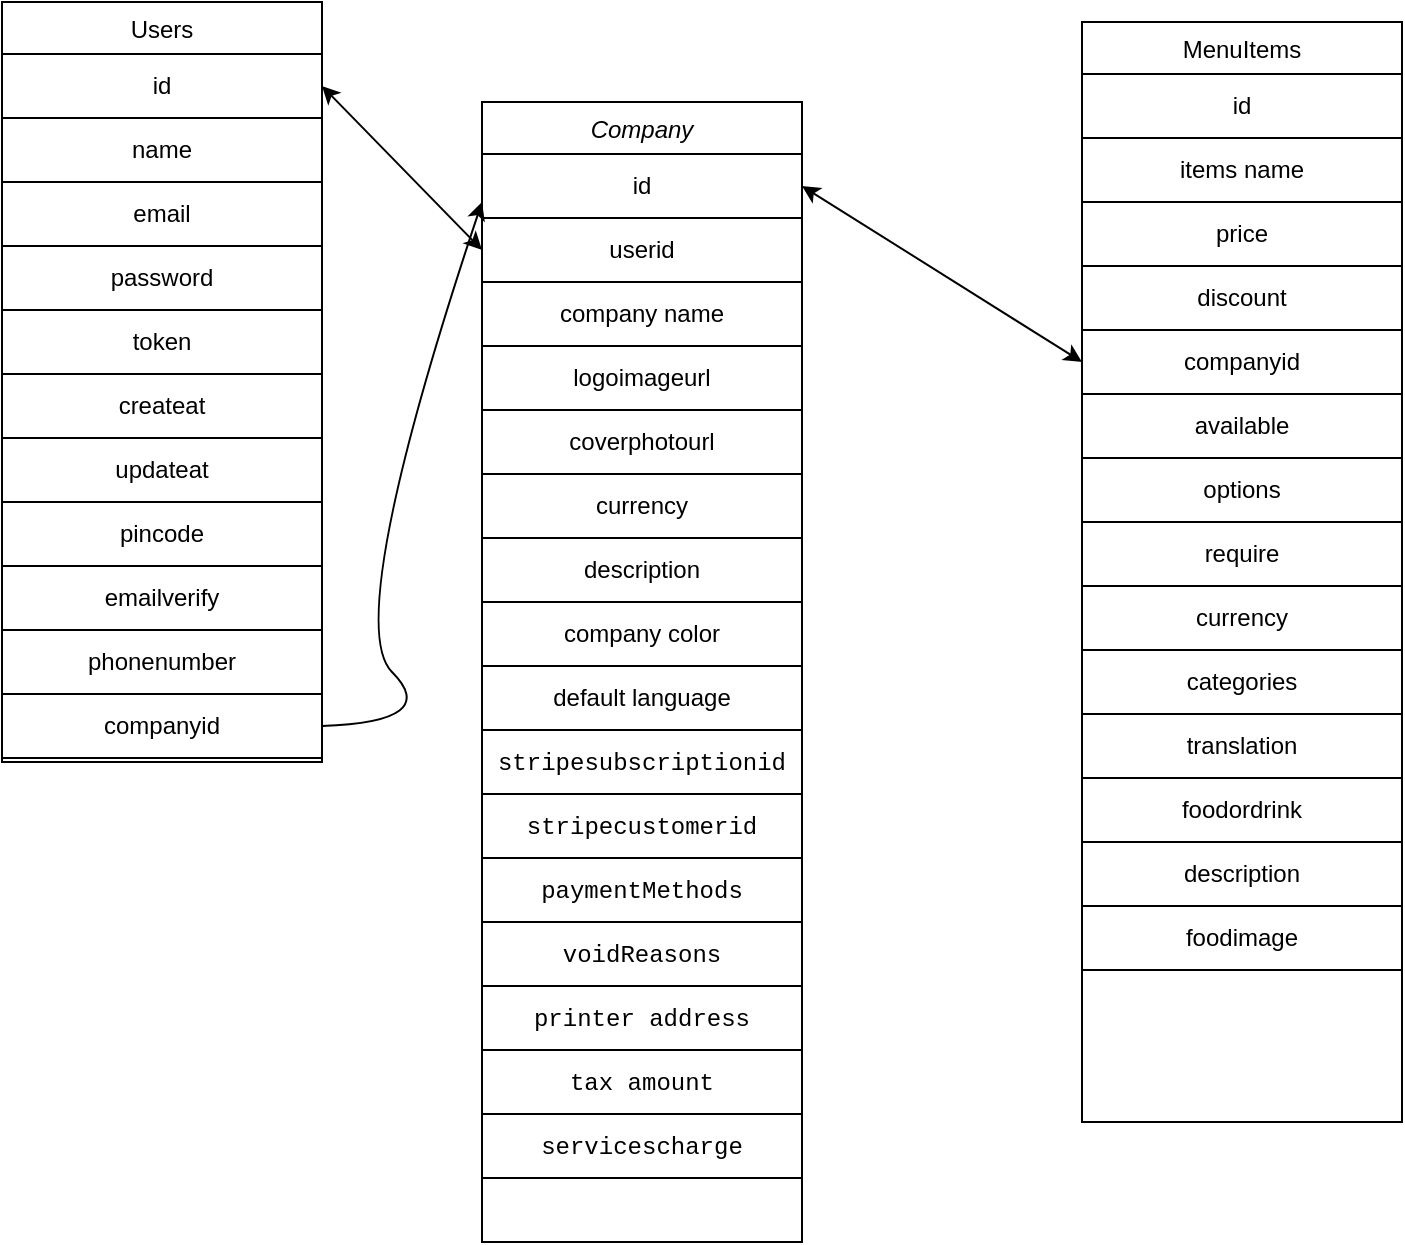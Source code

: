 <mxfile version="22.0.4" type="github">
  <diagram id="C5RBs43oDa-KdzZeNtuy" name="Page-1">
    <mxGraphModel dx="1434" dy="921" grid="1" gridSize="10" guides="1" tooltips="1" connect="1" arrows="1" fold="1" page="1" pageScale="1" pageWidth="850" pageHeight="1100" math="0" shadow="0">
      <root>
        <mxCell id="WIyWlLk6GJQsqaUBKTNV-0" />
        <mxCell id="WIyWlLk6GJQsqaUBKTNV-1" parent="WIyWlLk6GJQsqaUBKTNV-0" />
        <mxCell id="zkfFHV4jXpPFQw0GAbJ--0" value="Company" style="swimlane;fontStyle=2;align=center;verticalAlign=top;childLayout=stackLayout;horizontal=1;startSize=26;horizontalStack=0;resizeParent=1;resizeLast=0;collapsible=1;marginBottom=0;rounded=0;shadow=0;strokeWidth=1;" parent="WIyWlLk6GJQsqaUBKTNV-1" vertex="1">
          <mxGeometry x="270" y="70" width="160" height="570" as="geometry">
            <mxRectangle x="230" y="140" width="160" height="26" as="alternateBounds" />
          </mxGeometry>
        </mxCell>
        <mxCell id="h0ppuAmfMS2VEDfeeIu_-18" value="id" style="rounded=0;whiteSpace=wrap;html=1;gradientColor=none;fillColor=none;" vertex="1" parent="zkfFHV4jXpPFQw0GAbJ--0">
          <mxGeometry y="26" width="160" height="32" as="geometry" />
        </mxCell>
        <mxCell id="h0ppuAmfMS2VEDfeeIu_-19" value="userid" style="rounded=0;whiteSpace=wrap;html=1;gradientColor=none;fillColor=none;" vertex="1" parent="zkfFHV4jXpPFQw0GAbJ--0">
          <mxGeometry y="58" width="160" height="32" as="geometry" />
        </mxCell>
        <mxCell id="h0ppuAmfMS2VEDfeeIu_-20" value="company name" style="rounded=0;whiteSpace=wrap;html=1;gradientColor=none;fillColor=none;" vertex="1" parent="zkfFHV4jXpPFQw0GAbJ--0">
          <mxGeometry y="90" width="160" height="32" as="geometry" />
        </mxCell>
        <mxCell id="h0ppuAmfMS2VEDfeeIu_-22" value="logoimageurl&lt;br&gt;" style="rounded=0;whiteSpace=wrap;html=1;gradientColor=none;fillColor=none;" vertex="1" parent="zkfFHV4jXpPFQw0GAbJ--0">
          <mxGeometry y="122" width="160" height="32" as="geometry" />
        </mxCell>
        <mxCell id="h0ppuAmfMS2VEDfeeIu_-21" value="coverphotourl" style="rounded=0;whiteSpace=wrap;html=1;gradientColor=none;fillColor=none;" vertex="1" parent="zkfFHV4jXpPFQw0GAbJ--0">
          <mxGeometry y="154" width="160" height="32" as="geometry" />
        </mxCell>
        <mxCell id="h0ppuAmfMS2VEDfeeIu_-23" value="currency" style="rounded=0;whiteSpace=wrap;html=1;gradientColor=none;fillColor=none;" vertex="1" parent="zkfFHV4jXpPFQw0GAbJ--0">
          <mxGeometry y="186" width="160" height="32" as="geometry" />
        </mxCell>
        <mxCell id="h0ppuAmfMS2VEDfeeIu_-24" value="description" style="rounded=0;whiteSpace=wrap;html=1;gradientColor=none;fillColor=none;" vertex="1" parent="zkfFHV4jXpPFQw0GAbJ--0">
          <mxGeometry y="218" width="160" height="32" as="geometry" />
        </mxCell>
        <mxCell id="h0ppuAmfMS2VEDfeeIu_-25" value="company color" style="rounded=0;whiteSpace=wrap;html=1;gradientColor=none;fillColor=none;" vertex="1" parent="zkfFHV4jXpPFQw0GAbJ--0">
          <mxGeometry y="250" width="160" height="32" as="geometry" />
        </mxCell>
        <mxCell id="h0ppuAmfMS2VEDfeeIu_-26" value="default language" style="rounded=0;whiteSpace=wrap;html=1;gradientColor=none;fillColor=none;" vertex="1" parent="zkfFHV4jXpPFQw0GAbJ--0">
          <mxGeometry y="282" width="160" height="32" as="geometry" />
        </mxCell>
        <mxCell id="h0ppuAmfMS2VEDfeeIu_-27" value="&lt;div style=&quot;font-style: normal; font-variant-caps: normal; font-weight: normal; letter-spacing: normal; text-align: start; text-indent: 0px; text-transform: none; word-spacing: 0px; -webkit-text-stroke-width: 0px; text-decoration: none; font-family: Menlo, Monaco, &amp;quot;Courier New&amp;quot;, monospace; font-size: 12px; line-height: 18px;&quot;&gt;&lt;div&gt;&lt;span style=&quot;&quot;&gt;stripesubscriptionid&lt;/span&gt;&lt;/div&gt;&lt;/div&gt;" style="rounded=0;whiteSpace=wrap;html=1;gradientColor=none;fillColor=none;fontColor=default;labelBackgroundColor=default;" vertex="1" parent="zkfFHV4jXpPFQw0GAbJ--0">
          <mxGeometry y="314" width="160" height="32" as="geometry" />
        </mxCell>
        <mxCell id="h0ppuAmfMS2VEDfeeIu_-28" value="&lt;div style=&quot;text-align: start; font-family: Menlo, Monaco, &amp;quot;Courier New&amp;quot;, monospace; line-height: 18px;&quot;&gt;stripecustomerid&lt;/div&gt;" style="rounded=0;whiteSpace=wrap;html=1;gradientColor=none;fillColor=none;labelBackgroundColor=default;fontColor=default;" vertex="1" parent="zkfFHV4jXpPFQw0GAbJ--0">
          <mxGeometry y="346" width="160" height="32" as="geometry" />
        </mxCell>
        <mxCell id="h0ppuAmfMS2VEDfeeIu_-29" value="&lt;div style=&quot;text-align: start; font-family: Menlo, Monaco, &amp;quot;Courier New&amp;quot;, monospace; line-height: 18px;&quot;&gt;&lt;div style=&quot;line-height: 18px;&quot;&gt;paymentMethods&lt;/div&gt;&lt;/div&gt;" style="rounded=0;whiteSpace=wrap;html=1;gradientColor=none;fillColor=none;labelBackgroundColor=none;fontColor=default;" vertex="1" parent="zkfFHV4jXpPFQw0GAbJ--0">
          <mxGeometry y="378" width="160" height="32" as="geometry" />
        </mxCell>
        <mxCell id="h0ppuAmfMS2VEDfeeIu_-30" value="&lt;div style=&quot;text-align: start; font-family: Menlo, Monaco, &amp;quot;Courier New&amp;quot;, monospace; line-height: 18px;&quot;&gt;&lt;div style=&quot;line-height: 18px;&quot;&gt;voidReasons&lt;/div&gt;&lt;/div&gt;" style="rounded=0;whiteSpace=wrap;html=1;gradientColor=none;fillColor=none;labelBackgroundColor=none;fontColor=default;" vertex="1" parent="zkfFHV4jXpPFQw0GAbJ--0">
          <mxGeometry y="410" width="160" height="32" as="geometry" />
        </mxCell>
        <mxCell id="h0ppuAmfMS2VEDfeeIu_-31" value="&lt;div style=&quot;text-align: start; font-family: Menlo, Monaco, &amp;quot;Courier New&amp;quot;, monospace; line-height: 18px;&quot;&gt;&lt;div style=&quot;line-height: 18px;&quot;&gt;printer address&lt;/div&gt;&lt;/div&gt;" style="rounded=0;whiteSpace=wrap;html=1;gradientColor=none;fillColor=none;labelBackgroundColor=none;fontColor=default;" vertex="1" parent="zkfFHV4jXpPFQw0GAbJ--0">
          <mxGeometry y="442" width="160" height="32" as="geometry" />
        </mxCell>
        <mxCell id="h0ppuAmfMS2VEDfeeIu_-33" value="&lt;div style=&quot;text-align: start; font-family: Menlo, Monaco, &amp;quot;Courier New&amp;quot;, monospace; line-height: 18px;&quot;&gt;&lt;div style=&quot;line-height: 18px;&quot;&gt;tax amount&lt;/div&gt;&lt;/div&gt;" style="rounded=0;whiteSpace=wrap;html=1;gradientColor=none;fillColor=none;labelBackgroundColor=none;fontColor=default;" vertex="1" parent="zkfFHV4jXpPFQw0GAbJ--0">
          <mxGeometry y="474" width="160" height="32" as="geometry" />
        </mxCell>
        <mxCell id="h0ppuAmfMS2VEDfeeIu_-32" value="&lt;div style=&quot;text-align: start; font-family: Menlo, Monaco, &amp;quot;Courier New&amp;quot;, monospace; line-height: 18px;&quot;&gt;&lt;div style=&quot;line-height: 18px;&quot;&gt;servicescharge&lt;/div&gt;&lt;/div&gt;" style="rounded=0;whiteSpace=wrap;html=1;gradientColor=none;fillColor=none;labelBackgroundColor=none;fontColor=default;" vertex="1" parent="zkfFHV4jXpPFQw0GAbJ--0">
          <mxGeometry y="506" width="160" height="32" as="geometry" />
        </mxCell>
        <mxCell id="zkfFHV4jXpPFQw0GAbJ--6" value="Users" style="swimlane;fontStyle=0;align=center;verticalAlign=top;childLayout=stackLayout;horizontal=1;startSize=26;horizontalStack=0;resizeParent=1;resizeLast=0;collapsible=1;marginBottom=0;rounded=0;shadow=0;strokeWidth=1;fillColor=none;" parent="WIyWlLk6GJQsqaUBKTNV-1" vertex="1">
          <mxGeometry x="30" y="20" width="160" height="380" as="geometry">
            <mxRectangle x="130" y="380" width="160" height="26" as="alternateBounds" />
          </mxGeometry>
        </mxCell>
        <mxCell id="h0ppuAmfMS2VEDfeeIu_-0" value="id" style="rounded=0;whiteSpace=wrap;html=1;gradientColor=none;fillColor=none;" vertex="1" parent="zkfFHV4jXpPFQw0GAbJ--6">
          <mxGeometry y="26" width="160" height="32" as="geometry" />
        </mxCell>
        <mxCell id="h0ppuAmfMS2VEDfeeIu_-6" value="name" style="rounded=0;whiteSpace=wrap;html=1;gradientColor=none;fillColor=none;" vertex="1" parent="zkfFHV4jXpPFQw0GAbJ--6">
          <mxGeometry y="58" width="160" height="32" as="geometry" />
        </mxCell>
        <mxCell id="h0ppuAmfMS2VEDfeeIu_-7" value="email" style="rounded=0;whiteSpace=wrap;html=1;gradientColor=none;fillColor=none;" vertex="1" parent="zkfFHV4jXpPFQw0GAbJ--6">
          <mxGeometry y="90" width="160" height="32" as="geometry" />
        </mxCell>
        <mxCell id="h0ppuAmfMS2VEDfeeIu_-8" value="password&lt;br&gt;" style="rounded=0;whiteSpace=wrap;html=1;gradientColor=none;fillColor=none;align=center;" vertex="1" parent="zkfFHV4jXpPFQw0GAbJ--6">
          <mxGeometry y="122" width="160" height="32" as="geometry" />
        </mxCell>
        <mxCell id="h0ppuAmfMS2VEDfeeIu_-9" value="token&lt;br&gt;" style="rounded=0;whiteSpace=wrap;html=1;gradientColor=none;fillColor=none;" vertex="1" parent="zkfFHV4jXpPFQw0GAbJ--6">
          <mxGeometry y="154" width="160" height="32" as="geometry" />
        </mxCell>
        <mxCell id="h0ppuAmfMS2VEDfeeIu_-11" value="createat" style="rounded=0;whiteSpace=wrap;html=1;gradientColor=none;fillColor=none;" vertex="1" parent="zkfFHV4jXpPFQw0GAbJ--6">
          <mxGeometry y="186" width="160" height="32" as="geometry" />
        </mxCell>
        <mxCell id="h0ppuAmfMS2VEDfeeIu_-17" value="updateat" style="rounded=0;whiteSpace=wrap;html=1;gradientColor=none;fillColor=none;" vertex="1" parent="zkfFHV4jXpPFQw0GAbJ--6">
          <mxGeometry y="218" width="160" height="32" as="geometry" />
        </mxCell>
        <mxCell id="h0ppuAmfMS2VEDfeeIu_-13" value="pincode" style="rounded=0;whiteSpace=wrap;html=1;gradientColor=none;fillColor=none;" vertex="1" parent="zkfFHV4jXpPFQw0GAbJ--6">
          <mxGeometry y="250" width="160" height="32" as="geometry" />
        </mxCell>
        <mxCell id="h0ppuAmfMS2VEDfeeIu_-14" value="emailverify" style="rounded=0;whiteSpace=wrap;html=1;gradientColor=none;fillColor=none;" vertex="1" parent="zkfFHV4jXpPFQw0GAbJ--6">
          <mxGeometry y="282" width="160" height="32" as="geometry" />
        </mxCell>
        <mxCell id="h0ppuAmfMS2VEDfeeIu_-15" value="phonenumber" style="rounded=0;whiteSpace=wrap;html=1;gradientColor=none;fillColor=none;" vertex="1" parent="zkfFHV4jXpPFQw0GAbJ--6">
          <mxGeometry y="314" width="160" height="32" as="geometry" />
        </mxCell>
        <mxCell id="h0ppuAmfMS2VEDfeeIu_-16" value="companyid" style="rounded=0;whiteSpace=wrap;html=1;gradientColor=none;fillColor=none;" vertex="1" parent="zkfFHV4jXpPFQw0GAbJ--6">
          <mxGeometry y="346" width="160" height="32" as="geometry" />
        </mxCell>
        <mxCell id="h0ppuAmfMS2VEDfeeIu_-38" value="" style="endArrow=classic;startArrow=classic;html=1;rounded=0;entryX=0;entryY=0.5;entryDx=0;entryDy=0;exitX=1;exitY=0.5;exitDx=0;exitDy=0;" edge="1" parent="WIyWlLk6GJQsqaUBKTNV-1" source="h0ppuAmfMS2VEDfeeIu_-0" target="h0ppuAmfMS2VEDfeeIu_-19">
          <mxGeometry width="50" height="50" relative="1" as="geometry">
            <mxPoint x="290" y="570" as="sourcePoint" />
            <mxPoint x="340" y="520" as="targetPoint" />
          </mxGeometry>
        </mxCell>
        <mxCell id="h0ppuAmfMS2VEDfeeIu_-42" value="" style="curved=1;endArrow=classic;html=1;rounded=0;exitX=1;exitY=0.5;exitDx=0;exitDy=0;entryX=0;entryY=0.75;entryDx=0;entryDy=0;" edge="1" parent="WIyWlLk6GJQsqaUBKTNV-1" source="h0ppuAmfMS2VEDfeeIu_-16" target="h0ppuAmfMS2VEDfeeIu_-18">
          <mxGeometry width="50" height="50" relative="1" as="geometry">
            <mxPoint x="200" y="380" as="sourcePoint" />
            <mxPoint x="250" y="330" as="targetPoint" />
            <Array as="points">
              <mxPoint x="250" y="380" />
              <mxPoint x="200" y="330" />
            </Array>
          </mxGeometry>
        </mxCell>
        <mxCell id="h0ppuAmfMS2VEDfeeIu_-48" value="MenuItems" style="swimlane;fontStyle=0;align=center;verticalAlign=top;childLayout=stackLayout;horizontal=1;startSize=26;horizontalStack=0;resizeParent=1;resizeLast=0;collapsible=1;marginBottom=0;rounded=0;shadow=0;strokeWidth=1;fillColor=none;" vertex="1" parent="WIyWlLk6GJQsqaUBKTNV-1">
          <mxGeometry x="570" y="30" width="160" height="550" as="geometry">
            <mxRectangle x="130" y="380" width="160" height="26" as="alternateBounds" />
          </mxGeometry>
        </mxCell>
        <mxCell id="h0ppuAmfMS2VEDfeeIu_-49" value="id" style="rounded=0;whiteSpace=wrap;html=1;gradientColor=none;fillColor=none;" vertex="1" parent="h0ppuAmfMS2VEDfeeIu_-48">
          <mxGeometry y="26" width="160" height="32" as="geometry" />
        </mxCell>
        <mxCell id="h0ppuAmfMS2VEDfeeIu_-50" value="items name" style="rounded=0;whiteSpace=wrap;html=1;gradientColor=none;fillColor=none;" vertex="1" parent="h0ppuAmfMS2VEDfeeIu_-48">
          <mxGeometry y="58" width="160" height="32" as="geometry" />
        </mxCell>
        <mxCell id="h0ppuAmfMS2VEDfeeIu_-51" value="price" style="rounded=0;whiteSpace=wrap;html=1;gradientColor=none;fillColor=none;" vertex="1" parent="h0ppuAmfMS2VEDfeeIu_-48">
          <mxGeometry y="90" width="160" height="32" as="geometry" />
        </mxCell>
        <mxCell id="h0ppuAmfMS2VEDfeeIu_-52" value="discount" style="rounded=0;whiteSpace=wrap;html=1;gradientColor=none;fillColor=none;align=center;" vertex="1" parent="h0ppuAmfMS2VEDfeeIu_-48">
          <mxGeometry y="122" width="160" height="32" as="geometry" />
        </mxCell>
        <mxCell id="h0ppuAmfMS2VEDfeeIu_-59" value="companyid" style="rounded=0;whiteSpace=wrap;html=1;gradientColor=none;fillColor=none;" vertex="1" parent="h0ppuAmfMS2VEDfeeIu_-48">
          <mxGeometry y="154" width="160" height="32" as="geometry" />
        </mxCell>
        <mxCell id="h0ppuAmfMS2VEDfeeIu_-53" value="available" style="rounded=0;whiteSpace=wrap;html=1;gradientColor=none;fillColor=none;" vertex="1" parent="h0ppuAmfMS2VEDfeeIu_-48">
          <mxGeometry y="186" width="160" height="32" as="geometry" />
        </mxCell>
        <mxCell id="h0ppuAmfMS2VEDfeeIu_-54" value="options" style="rounded=0;whiteSpace=wrap;html=1;gradientColor=none;fillColor=none;" vertex="1" parent="h0ppuAmfMS2VEDfeeIu_-48">
          <mxGeometry y="218" width="160" height="32" as="geometry" />
        </mxCell>
        <mxCell id="h0ppuAmfMS2VEDfeeIu_-55" value="require" style="rounded=0;whiteSpace=wrap;html=1;gradientColor=none;fillColor=none;" vertex="1" parent="h0ppuAmfMS2VEDfeeIu_-48">
          <mxGeometry y="250" width="160" height="32" as="geometry" />
        </mxCell>
        <mxCell id="h0ppuAmfMS2VEDfeeIu_-56" value="currency" style="rounded=0;whiteSpace=wrap;html=1;gradientColor=none;fillColor=none;" vertex="1" parent="h0ppuAmfMS2VEDfeeIu_-48">
          <mxGeometry y="282" width="160" height="32" as="geometry" />
        </mxCell>
        <mxCell id="h0ppuAmfMS2VEDfeeIu_-57" value="categories" style="rounded=0;whiteSpace=wrap;html=1;gradientColor=none;fillColor=none;" vertex="1" parent="h0ppuAmfMS2VEDfeeIu_-48">
          <mxGeometry y="314" width="160" height="32" as="geometry" />
        </mxCell>
        <mxCell id="h0ppuAmfMS2VEDfeeIu_-58" value="translation" style="rounded=0;whiteSpace=wrap;html=1;gradientColor=none;fillColor=none;" vertex="1" parent="h0ppuAmfMS2VEDfeeIu_-48">
          <mxGeometry y="346" width="160" height="32" as="geometry" />
        </mxCell>
        <mxCell id="h0ppuAmfMS2VEDfeeIu_-66" value="foodordrink" style="rounded=0;whiteSpace=wrap;html=1;gradientColor=none;fillColor=none;" vertex="1" parent="h0ppuAmfMS2VEDfeeIu_-48">
          <mxGeometry y="378" width="160" height="32" as="geometry" />
        </mxCell>
        <mxCell id="h0ppuAmfMS2VEDfeeIu_-67" value="description" style="rounded=0;whiteSpace=wrap;html=1;gradientColor=none;fillColor=none;" vertex="1" parent="h0ppuAmfMS2VEDfeeIu_-48">
          <mxGeometry y="410" width="160" height="32" as="geometry" />
        </mxCell>
        <mxCell id="h0ppuAmfMS2VEDfeeIu_-69" value="foodimage" style="rounded=0;whiteSpace=wrap;html=1;gradientColor=none;fillColor=none;" vertex="1" parent="h0ppuAmfMS2VEDfeeIu_-48">
          <mxGeometry y="442" width="160" height="32" as="geometry" />
        </mxCell>
        <mxCell id="h0ppuAmfMS2VEDfeeIu_-65" value="" style="endArrow=classic;startArrow=classic;html=1;rounded=0;exitX=0;exitY=0.5;exitDx=0;exitDy=0;entryX=1;entryY=0.5;entryDx=0;entryDy=0;" edge="1" parent="WIyWlLk6GJQsqaUBKTNV-1" source="h0ppuAmfMS2VEDfeeIu_-59" target="h0ppuAmfMS2VEDfeeIu_-18">
          <mxGeometry width="50" height="50" relative="1" as="geometry">
            <mxPoint x="370" y="410" as="sourcePoint" />
            <mxPoint x="420" y="360" as="targetPoint" />
          </mxGeometry>
        </mxCell>
      </root>
    </mxGraphModel>
  </diagram>
</mxfile>
